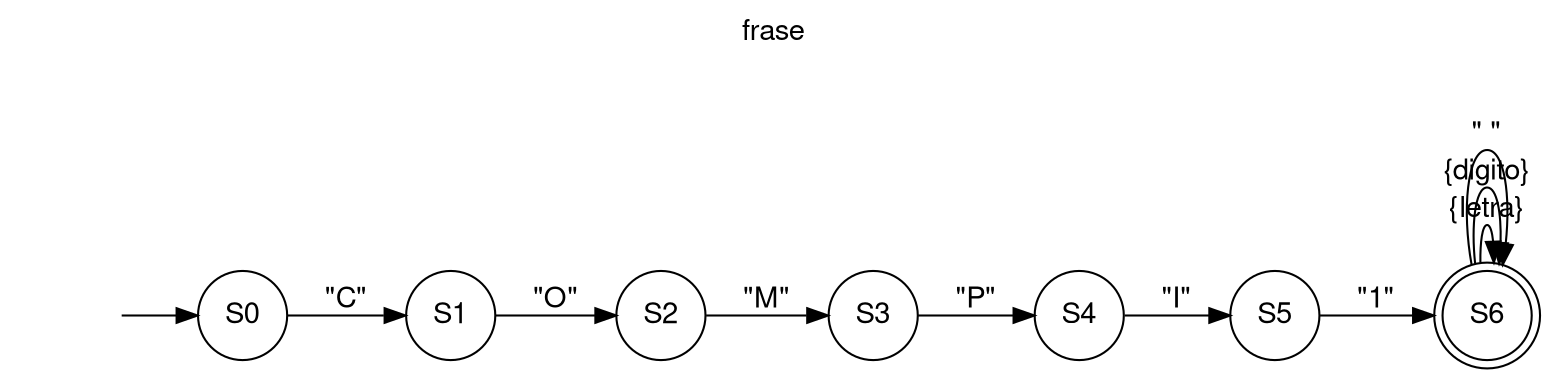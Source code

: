 digraph AFD {
labelloc="t";
    label="frase";	fontname="Helvetica,Arial,sans-serif"
	node [fontname="Helvetica,Arial,sans-serif"]
	edge [fontname="Helvetica,Arial,sans-serif"]
	rankdir=LR;
begin[shape=none label=""];
node[shape=circle]begin->S0; 
	node [shape = doublecircle]; S6; 
node [shape = circle]; 
S0->S1 [label = "\"C\""];
S1->S2 [label = "\"O\""];
S2->S3 [label = "\"M\""];
S3->S4 [label = "\"P\""];
S4->S5 [label = "\"I\""];
S5->S6 [label = "\"1\""];
S6->S6 [label = "{letra}"];
S6->S6 [label = "{digito}"];
S6->S6 [label = "\" \""];
}
